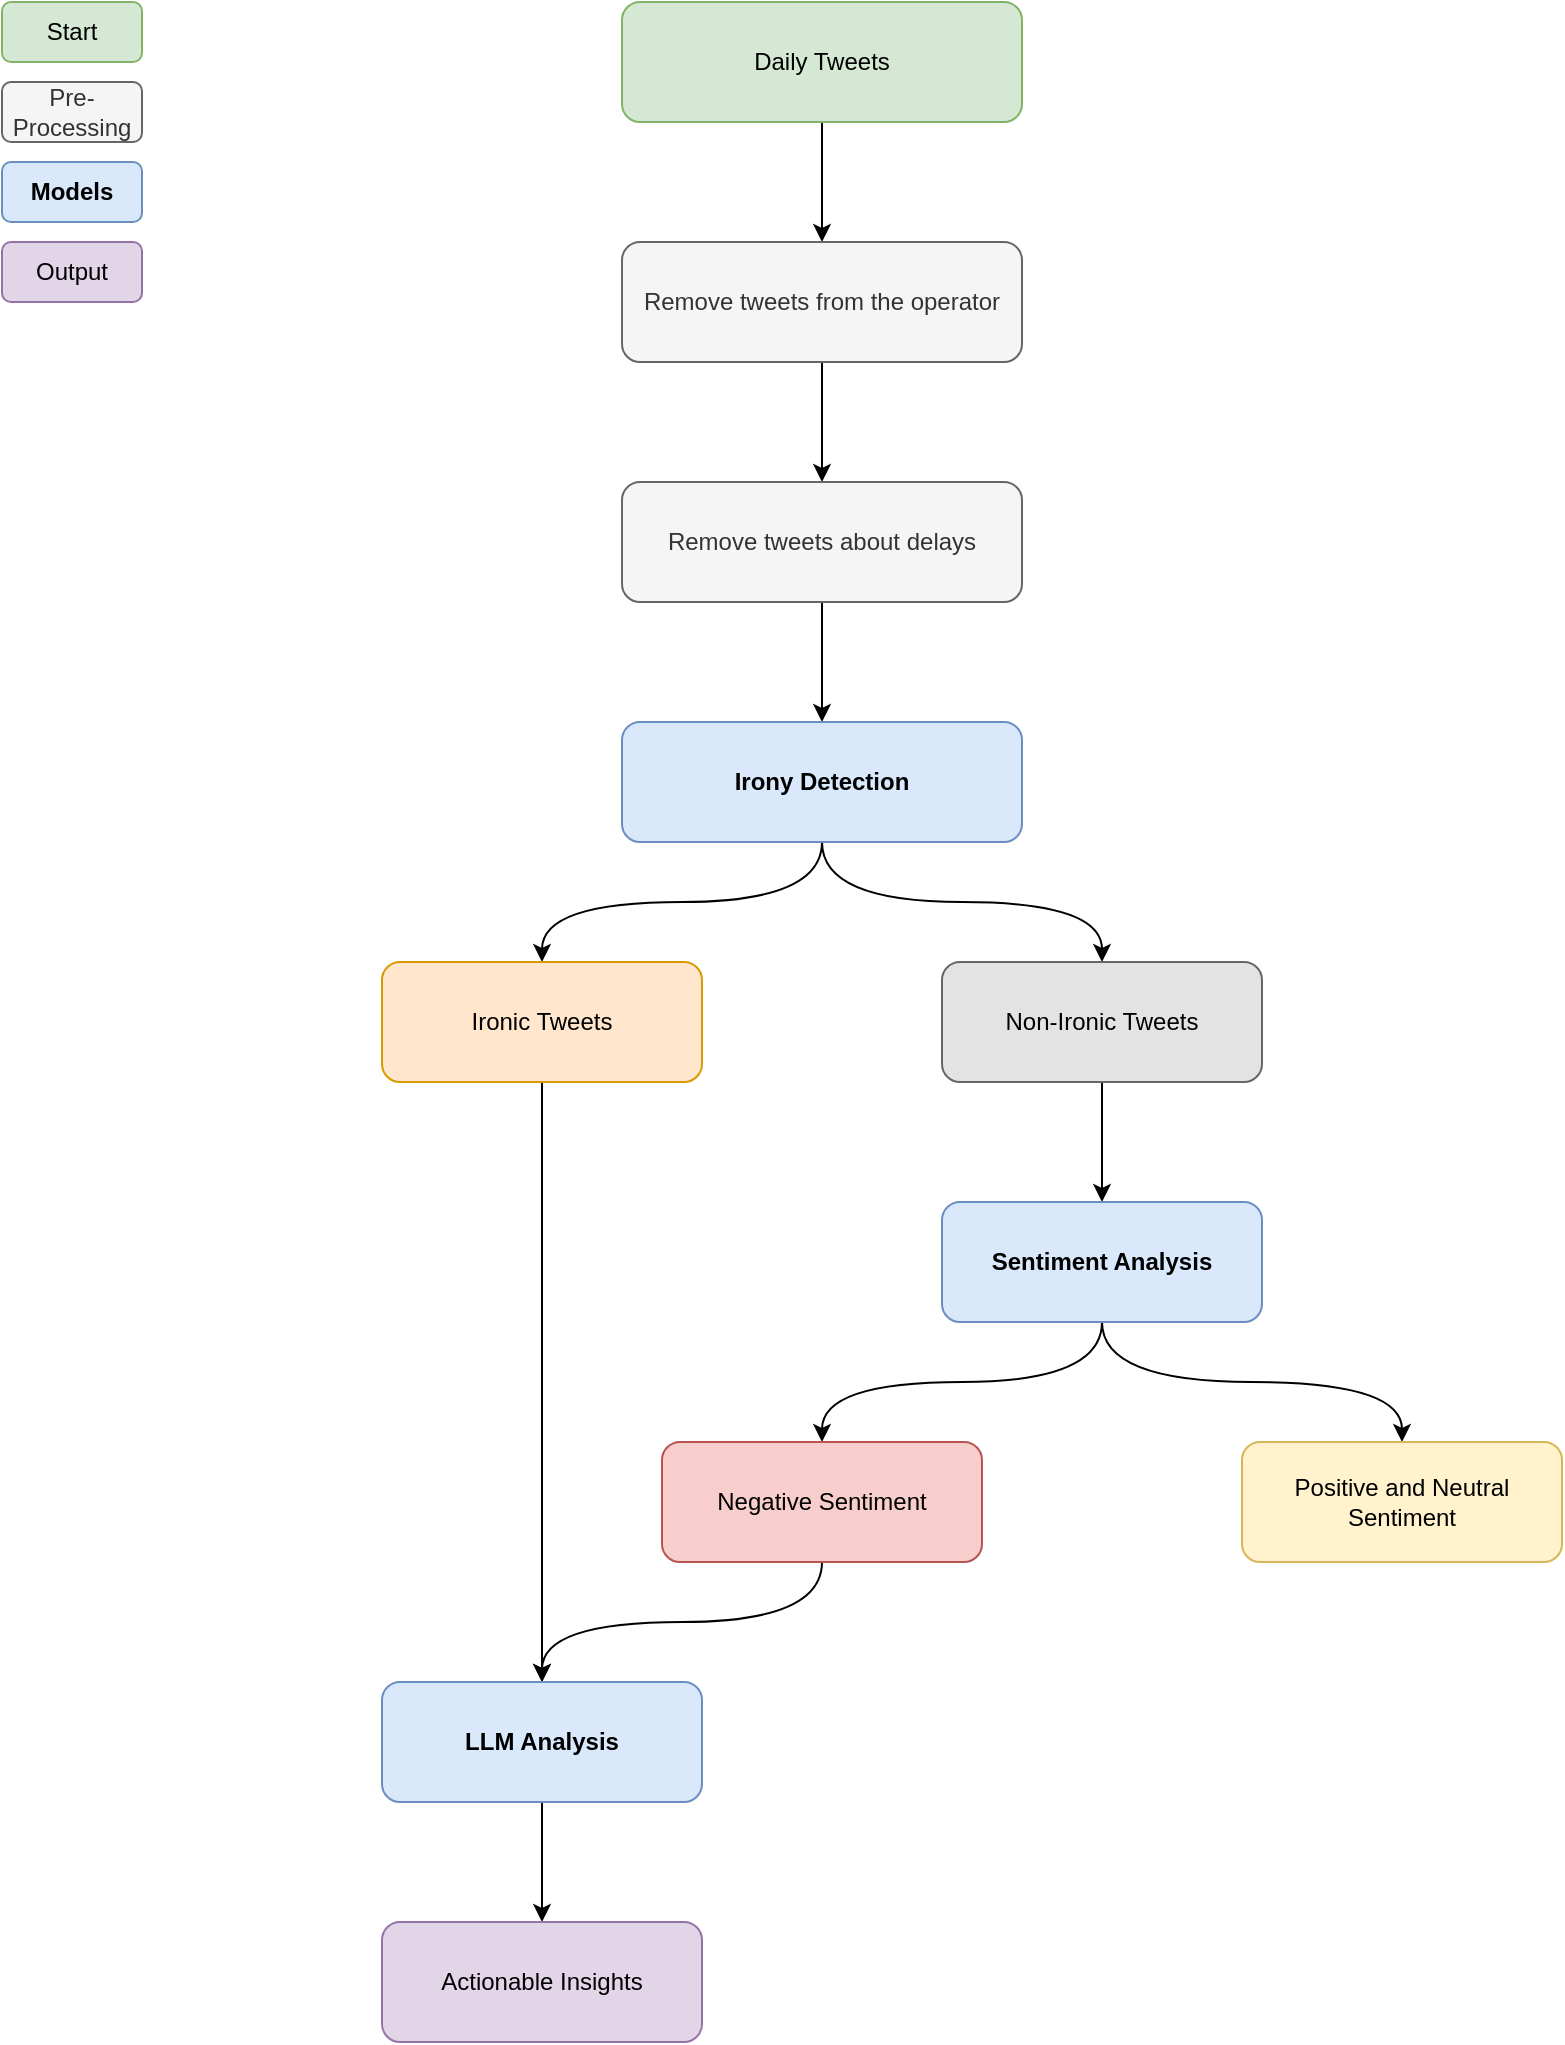 <mxfile version="22.1.2" type="device">
  <diagram name="Page-1" id="hxqhiS6AUWPl3seQIxeo">
    <mxGraphModel dx="1001" dy="744" grid="1" gridSize="10" guides="1" tooltips="1" connect="1" arrows="1" fold="1" page="1" pageScale="1" pageWidth="827" pageHeight="1169" math="0" shadow="0">
      <root>
        <mxCell id="0" />
        <mxCell id="1" parent="0" />
        <mxCell id="WQtKiX4kj4n_HL68g5W9-5" style="edgeStyle=orthogonalEdgeStyle;rounded=0;orthogonalLoop=1;jettySize=auto;html=1;exitX=0.5;exitY=1;exitDx=0;exitDy=0;entryX=0.5;entryY=0;entryDx=0;entryDy=0;curved=1;" edge="1" parent="1" source="WQtKiX4kj4n_HL68g5W9-1" target="WQtKiX4kj4n_HL68g5W9-4">
          <mxGeometry relative="1" as="geometry" />
        </mxCell>
        <mxCell id="WQtKiX4kj4n_HL68g5W9-1" value="Daily Tweets" style="rounded=1;whiteSpace=wrap;html=1;fillColor=#d5e8d4;strokeColor=#82b366;" vertex="1" parent="1">
          <mxGeometry x="320" y="10" width="200" height="60" as="geometry" />
        </mxCell>
        <mxCell id="WQtKiX4kj4n_HL68g5W9-11" style="edgeStyle=orthogonalEdgeStyle;rounded=0;orthogonalLoop=1;jettySize=auto;html=1;exitX=0.5;exitY=1;exitDx=0;exitDy=0;entryX=0.5;entryY=0;entryDx=0;entryDy=0;" edge="1" parent="1" source="WQtKiX4kj4n_HL68g5W9-4" target="WQtKiX4kj4n_HL68g5W9-10">
          <mxGeometry relative="1" as="geometry" />
        </mxCell>
        <mxCell id="WQtKiX4kj4n_HL68g5W9-4" value="Remove tweets from the operator" style="rounded=1;whiteSpace=wrap;html=1;fillColor=#f5f5f5;strokeColor=#666666;fontColor=#333333;" vertex="1" parent="1">
          <mxGeometry x="320" y="130" width="200" height="60" as="geometry" />
        </mxCell>
        <mxCell id="WQtKiX4kj4n_HL68g5W9-13" style="edgeStyle=orthogonalEdgeStyle;rounded=0;orthogonalLoop=1;jettySize=auto;html=1;exitX=0.5;exitY=1;exitDx=0;exitDy=0;entryX=0.5;entryY=0;entryDx=0;entryDy=0;" edge="1" parent="1" source="WQtKiX4kj4n_HL68g5W9-10" target="WQtKiX4kj4n_HL68g5W9-12">
          <mxGeometry relative="1" as="geometry" />
        </mxCell>
        <mxCell id="WQtKiX4kj4n_HL68g5W9-10" value="Remove tweets about delays" style="rounded=1;whiteSpace=wrap;html=1;fillColor=#f5f5f5;strokeColor=#666666;fontColor=#333333;" vertex="1" parent="1">
          <mxGeometry x="320" y="250" width="200" height="60" as="geometry" />
        </mxCell>
        <mxCell id="WQtKiX4kj4n_HL68g5W9-16" style="edgeStyle=orthogonalEdgeStyle;rounded=0;orthogonalLoop=1;jettySize=auto;html=1;exitX=0.5;exitY=1;exitDx=0;exitDy=0;entryX=0.5;entryY=0;entryDx=0;entryDy=0;curved=1;" edge="1" parent="1" source="WQtKiX4kj4n_HL68g5W9-12" target="WQtKiX4kj4n_HL68g5W9-14">
          <mxGeometry relative="1" as="geometry" />
        </mxCell>
        <mxCell id="WQtKiX4kj4n_HL68g5W9-17" style="edgeStyle=orthogonalEdgeStyle;rounded=0;orthogonalLoop=1;jettySize=auto;html=1;exitX=0.5;exitY=1;exitDx=0;exitDy=0;entryX=0.5;entryY=0;entryDx=0;entryDy=0;curved=1;" edge="1" parent="1" source="WQtKiX4kj4n_HL68g5W9-12" target="WQtKiX4kj4n_HL68g5W9-15">
          <mxGeometry relative="1" as="geometry" />
        </mxCell>
        <mxCell id="WQtKiX4kj4n_HL68g5W9-12" value="Irony Detection" style="rounded=1;whiteSpace=wrap;html=1;fillColor=#dae8fc;strokeColor=#6c8ebf;fontStyle=1" vertex="1" parent="1">
          <mxGeometry x="320" y="370" width="200" height="60" as="geometry" />
        </mxCell>
        <mxCell id="WQtKiX4kj4n_HL68g5W9-27" style="edgeStyle=orthogonalEdgeStyle;rounded=0;orthogonalLoop=1;jettySize=auto;html=1;exitX=0.5;exitY=1;exitDx=0;exitDy=0;entryX=0.5;entryY=0;entryDx=0;entryDy=0;curved=1;" edge="1" parent="1" source="WQtKiX4kj4n_HL68g5W9-14" target="WQtKiX4kj4n_HL68g5W9-26">
          <mxGeometry relative="1" as="geometry" />
        </mxCell>
        <mxCell id="WQtKiX4kj4n_HL68g5W9-14" value="Ironic Tweets" style="rounded=1;whiteSpace=wrap;html=1;fillColor=#ffe6cc;strokeColor=#d79b00;" vertex="1" parent="1">
          <mxGeometry x="200" y="490" width="160" height="60" as="geometry" />
        </mxCell>
        <mxCell id="WQtKiX4kj4n_HL68g5W9-21" style="edgeStyle=orthogonalEdgeStyle;rounded=0;orthogonalLoop=1;jettySize=auto;html=1;exitX=0.5;exitY=1;exitDx=0;exitDy=0;entryX=0.5;entryY=0;entryDx=0;entryDy=0;" edge="1" parent="1" source="WQtKiX4kj4n_HL68g5W9-15" target="WQtKiX4kj4n_HL68g5W9-20">
          <mxGeometry relative="1" as="geometry" />
        </mxCell>
        <mxCell id="WQtKiX4kj4n_HL68g5W9-15" value="Non-Ironic Tweets" style="rounded=1;whiteSpace=wrap;html=1;fillColor=#E3E3E3;strokeColor=#666666;gradientColor=none;" vertex="1" parent="1">
          <mxGeometry x="480" y="490" width="160" height="60" as="geometry" />
        </mxCell>
        <mxCell id="WQtKiX4kj4n_HL68g5W9-24" style="edgeStyle=orthogonalEdgeStyle;rounded=0;orthogonalLoop=1;jettySize=auto;html=1;exitX=0.5;exitY=1;exitDx=0;exitDy=0;entryX=0.5;entryY=0;entryDx=0;entryDy=0;curved=1;" edge="1" parent="1" source="WQtKiX4kj4n_HL68g5W9-20" target="WQtKiX4kj4n_HL68g5W9-22">
          <mxGeometry relative="1" as="geometry" />
        </mxCell>
        <mxCell id="WQtKiX4kj4n_HL68g5W9-25" style="edgeStyle=orthogonalEdgeStyle;rounded=0;orthogonalLoop=1;jettySize=auto;html=1;exitX=0.5;exitY=1;exitDx=0;exitDy=0;entryX=0.5;entryY=0;entryDx=0;entryDy=0;curved=1;" edge="1" parent="1" source="WQtKiX4kj4n_HL68g5W9-20" target="WQtKiX4kj4n_HL68g5W9-23">
          <mxGeometry relative="1" as="geometry" />
        </mxCell>
        <mxCell id="WQtKiX4kj4n_HL68g5W9-20" value="Sentiment Analysis" style="rounded=1;whiteSpace=wrap;html=1;fontStyle=1;fillColor=#dae8fc;strokeColor=#6c8ebf;" vertex="1" parent="1">
          <mxGeometry x="480" y="610" width="160" height="60" as="geometry" />
        </mxCell>
        <mxCell id="WQtKiX4kj4n_HL68g5W9-28" style="edgeStyle=orthogonalEdgeStyle;rounded=0;orthogonalLoop=1;jettySize=auto;html=1;exitX=0.5;exitY=1;exitDx=0;exitDy=0;entryX=0.5;entryY=0;entryDx=0;entryDy=0;curved=1;" edge="1" parent="1" source="WQtKiX4kj4n_HL68g5W9-22" target="WQtKiX4kj4n_HL68g5W9-26">
          <mxGeometry relative="1" as="geometry" />
        </mxCell>
        <mxCell id="WQtKiX4kj4n_HL68g5W9-22" value="Negative Sentiment" style="rounded=1;whiteSpace=wrap;html=1;fillColor=#f8cecc;strokeColor=#b85450;" vertex="1" parent="1">
          <mxGeometry x="340" y="730" width="160" height="60" as="geometry" />
        </mxCell>
        <mxCell id="WQtKiX4kj4n_HL68g5W9-23" value="Positive and Neutral Sentiment" style="rounded=1;whiteSpace=wrap;html=1;fillColor=#fff2cc;strokeColor=#d6b656;" vertex="1" parent="1">
          <mxGeometry x="630" y="730" width="160" height="60" as="geometry" />
        </mxCell>
        <mxCell id="WQtKiX4kj4n_HL68g5W9-30" style="edgeStyle=orthogonalEdgeStyle;rounded=0;orthogonalLoop=1;jettySize=auto;html=1;exitX=0.5;exitY=1;exitDx=0;exitDy=0;entryX=0.5;entryY=0;entryDx=0;entryDy=0;" edge="1" parent="1" source="WQtKiX4kj4n_HL68g5W9-26" target="WQtKiX4kj4n_HL68g5W9-29">
          <mxGeometry relative="1" as="geometry" />
        </mxCell>
        <mxCell id="WQtKiX4kj4n_HL68g5W9-26" value="LLM Analysis" style="rounded=1;whiteSpace=wrap;html=1;fillColor=#dae8fc;strokeColor=#6c8ebf;fontStyle=1" vertex="1" parent="1">
          <mxGeometry x="200" y="850" width="160" height="60" as="geometry" />
        </mxCell>
        <mxCell id="WQtKiX4kj4n_HL68g5W9-29" value="Actionable Insights" style="rounded=1;whiteSpace=wrap;html=1;fillColor=#e1d5e7;strokeColor=#9673a6;" vertex="1" parent="1">
          <mxGeometry x="200" y="970" width="160" height="60" as="geometry" />
        </mxCell>
        <mxCell id="WQtKiX4kj4n_HL68g5W9-37" value="Start" style="rounded=1;whiteSpace=wrap;html=1;fillColor=#d5e8d4;strokeColor=#82b366;" vertex="1" parent="1">
          <mxGeometry x="10" y="10" width="70" height="30" as="geometry" />
        </mxCell>
        <mxCell id="WQtKiX4kj4n_HL68g5W9-38" value="Output" style="rounded=1;whiteSpace=wrap;html=1;fillColor=#e1d5e7;strokeColor=#9673a6;" vertex="1" parent="1">
          <mxGeometry x="10" y="130" width="70" height="30" as="geometry" />
        </mxCell>
        <mxCell id="WQtKiX4kj4n_HL68g5W9-40" value="Pre-Processing" style="rounded=1;whiteSpace=wrap;html=1;fillColor=#f5f5f5;strokeColor=#666666;fontColor=#333333;" vertex="1" parent="1">
          <mxGeometry x="10" y="50" width="70" height="30" as="geometry" />
        </mxCell>
        <mxCell id="WQtKiX4kj4n_HL68g5W9-41" value="Models" style="rounded=1;whiteSpace=wrap;html=1;fillColor=#dae8fc;strokeColor=#6c8ebf;fontStyle=1" vertex="1" parent="1">
          <mxGeometry x="10" y="90" width="70" height="30" as="geometry" />
        </mxCell>
      </root>
    </mxGraphModel>
  </diagram>
</mxfile>
